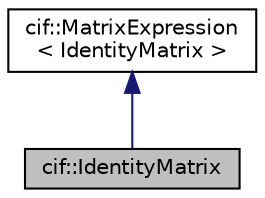 digraph "cif::IdentityMatrix"
{
  edge [fontname="Helvetica",fontsize="10",labelfontname="Helvetica",labelfontsize="10"];
  node [fontname="Helvetica",fontsize="10",shape=record];
  Node2 [label="cif::IdentityMatrix",height=0.2,width=0.4,color="black", fillcolor="grey75", style="filled", fontcolor="black"];
  Node3 -> Node2 [dir="back",color="midnightblue",fontsize="10",style="solid",fontname="Helvetica"];
  Node3 [label="cif::MatrixExpression\l\< IdentityMatrix \>",height=0.2,width=0.4,color="black", fillcolor="white", style="filled",URL="$classcif_1_1MatrixExpression.html"];
}
